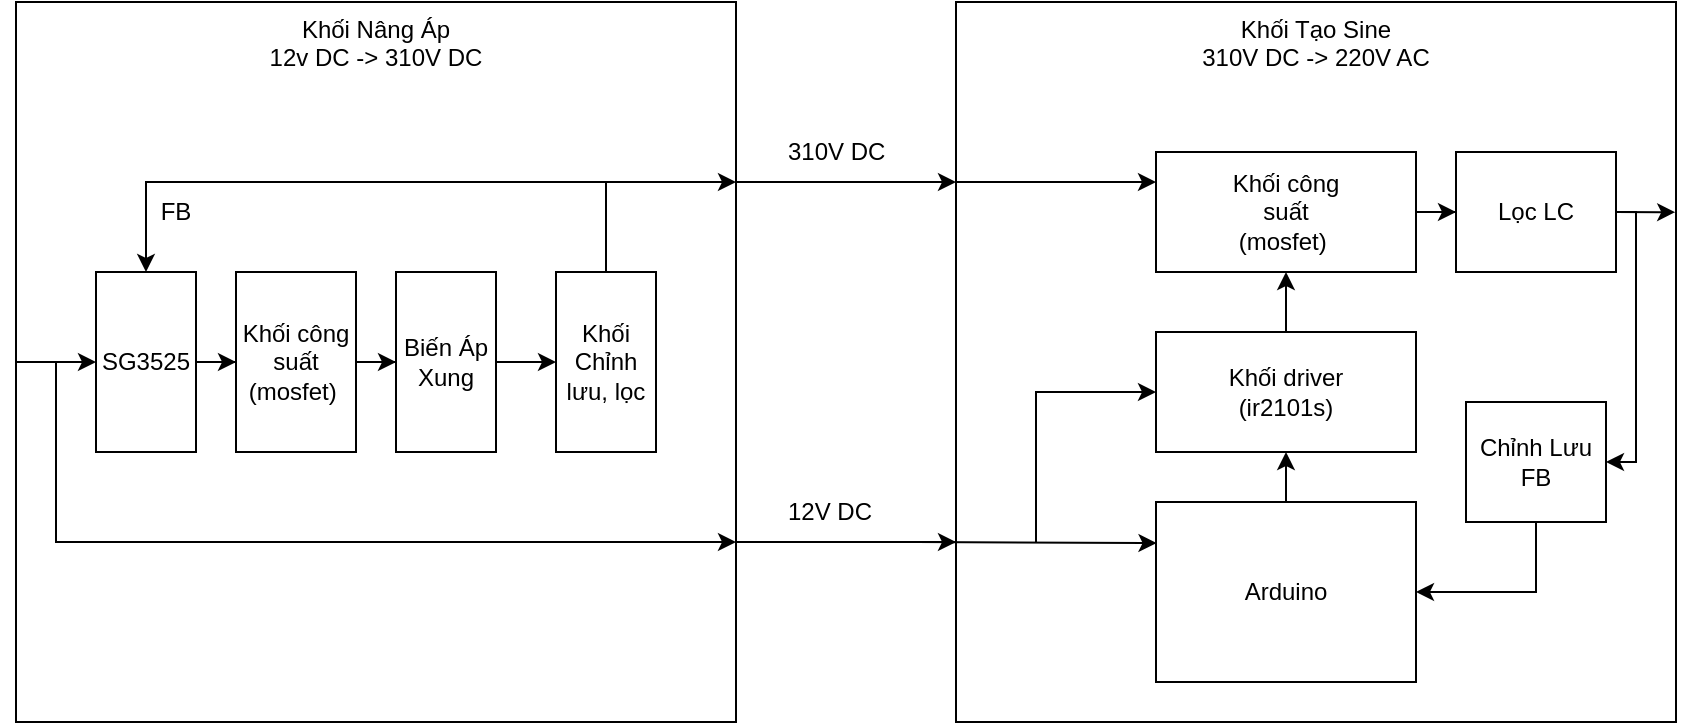 <mxfile version="24.4.8" type="github">
  <diagram name="Page-1" id="JH2ydCxVAx_GYC5Snooy">
    <mxGraphModel dx="649" dy="380" grid="1" gridSize="10" guides="1" tooltips="1" connect="1" arrows="1" fold="1" page="1" pageScale="1" pageWidth="850" pageHeight="1100" math="0" shadow="0">
      <root>
        <mxCell id="0" />
        <mxCell id="1" parent="0" />
        <mxCell id="o-LxBSnNrrlgBD5VZQkZ-1" value="Khối Nâng Áp&lt;div&gt;12v DC -&amp;gt; 310V DC&lt;/div&gt;" style="whiteSpace=wrap;html=1;aspect=fixed;verticalAlign=top;" vertex="1" parent="1">
          <mxGeometry x="30" y="200" width="360" height="360" as="geometry" />
        </mxCell>
        <mxCell id="o-LxBSnNrrlgBD5VZQkZ-2" value="Khối Tạo Sine&lt;div&gt;310V DC -&amp;gt; 220V AC&lt;/div&gt;" style="whiteSpace=wrap;html=1;aspect=fixed;verticalAlign=top;" vertex="1" parent="1">
          <mxGeometry x="500" y="200" width="360" height="360" as="geometry" />
        </mxCell>
        <mxCell id="o-LxBSnNrrlgBD5VZQkZ-3" value="" style="endArrow=classic;html=1;rounded=0;exitX=1;exitY=0.25;exitDx=0;exitDy=0;entryX=0;entryY=0.25;entryDx=0;entryDy=0;" edge="1" parent="1" source="o-LxBSnNrrlgBD5VZQkZ-1" target="o-LxBSnNrrlgBD5VZQkZ-2">
          <mxGeometry width="50" height="50" relative="1" as="geometry">
            <mxPoint x="400" y="540" as="sourcePoint" />
            <mxPoint x="450" y="490" as="targetPoint" />
          </mxGeometry>
        </mxCell>
        <mxCell id="o-LxBSnNrrlgBD5VZQkZ-4" value="310V DC" style="text;strokeColor=none;fillColor=none;align=left;verticalAlign=middle;spacingLeft=4;spacingRight=4;overflow=hidden;points=[[0,0.5],[1,0.5]];portConstraint=eastwest;rotatable=0;whiteSpace=wrap;html=1;" vertex="1" parent="1">
          <mxGeometry x="410" y="260" width="80" height="30" as="geometry" />
        </mxCell>
        <mxCell id="o-LxBSnNrrlgBD5VZQkZ-5" value="" style="endArrow=classic;html=1;rounded=0;exitX=1;exitY=0.75;exitDx=0;exitDy=0;entryX=0;entryY=0.75;entryDx=0;entryDy=0;" edge="1" parent="1" source="o-LxBSnNrrlgBD5VZQkZ-1" target="o-LxBSnNrrlgBD5VZQkZ-2">
          <mxGeometry width="50" height="50" relative="1" as="geometry">
            <mxPoint x="400" y="540" as="sourcePoint" />
            <mxPoint x="450" y="490" as="targetPoint" />
          </mxGeometry>
        </mxCell>
        <mxCell id="o-LxBSnNrrlgBD5VZQkZ-6" value="12V DC" style="text;strokeColor=none;fillColor=none;align=left;verticalAlign=middle;spacingLeft=4;spacingRight=4;overflow=hidden;points=[[0,0.5],[1,0.5]];portConstraint=eastwest;rotatable=0;whiteSpace=wrap;html=1;" vertex="1" parent="1">
          <mxGeometry x="410" y="440" width="80" height="30" as="geometry" />
        </mxCell>
        <mxCell id="o-LxBSnNrrlgBD5VZQkZ-12" style="edgeStyle=orthogonalEdgeStyle;rounded=0;orthogonalLoop=1;jettySize=auto;html=1;" edge="1" parent="1" source="o-LxBSnNrrlgBD5VZQkZ-7" target="o-LxBSnNrrlgBD5VZQkZ-8">
          <mxGeometry relative="1" as="geometry" />
        </mxCell>
        <mxCell id="o-LxBSnNrrlgBD5VZQkZ-7" value="SG3525" style="rounded=0;whiteSpace=wrap;html=1;" vertex="1" parent="1">
          <mxGeometry x="70" y="335" width="50" height="90" as="geometry" />
        </mxCell>
        <mxCell id="o-LxBSnNrrlgBD5VZQkZ-13" style="edgeStyle=orthogonalEdgeStyle;rounded=0;orthogonalLoop=1;jettySize=auto;html=1;" edge="1" parent="1" source="o-LxBSnNrrlgBD5VZQkZ-8" target="o-LxBSnNrrlgBD5VZQkZ-9">
          <mxGeometry relative="1" as="geometry" />
        </mxCell>
        <mxCell id="o-LxBSnNrrlgBD5VZQkZ-8" value="Khối công&lt;div&gt;suất&lt;/div&gt;&lt;div&gt;(mosfet)&amp;nbsp;&lt;/div&gt;" style="rounded=0;whiteSpace=wrap;html=1;" vertex="1" parent="1">
          <mxGeometry x="140" y="335" width="60" height="90" as="geometry" />
        </mxCell>
        <mxCell id="o-LxBSnNrrlgBD5VZQkZ-14" style="edgeStyle=orthogonalEdgeStyle;rounded=0;orthogonalLoop=1;jettySize=auto;html=1;entryX=0;entryY=0.5;entryDx=0;entryDy=0;" edge="1" parent="1" source="o-LxBSnNrrlgBD5VZQkZ-9" target="o-LxBSnNrrlgBD5VZQkZ-10">
          <mxGeometry relative="1" as="geometry" />
        </mxCell>
        <mxCell id="o-LxBSnNrrlgBD5VZQkZ-9" value="Biến Áp Xung" style="rounded=0;whiteSpace=wrap;html=1;" vertex="1" parent="1">
          <mxGeometry x="220" y="335" width="50" height="90" as="geometry" />
        </mxCell>
        <mxCell id="o-LxBSnNrrlgBD5VZQkZ-15" style="edgeStyle=orthogonalEdgeStyle;rounded=0;orthogonalLoop=1;jettySize=auto;html=1;entryX=1;entryY=0.25;entryDx=0;entryDy=0;" edge="1" parent="1" source="o-LxBSnNrrlgBD5VZQkZ-10" target="o-LxBSnNrrlgBD5VZQkZ-1">
          <mxGeometry relative="1" as="geometry">
            <Array as="points">
              <mxPoint x="325" y="290" />
            </Array>
          </mxGeometry>
        </mxCell>
        <mxCell id="o-LxBSnNrrlgBD5VZQkZ-16" style="edgeStyle=orthogonalEdgeStyle;rounded=0;orthogonalLoop=1;jettySize=auto;html=1;entryX=0.5;entryY=0;entryDx=0;entryDy=0;exitX=0.5;exitY=0;exitDx=0;exitDy=0;" edge="1" parent="1" source="o-LxBSnNrrlgBD5VZQkZ-10" target="o-LxBSnNrrlgBD5VZQkZ-7">
          <mxGeometry relative="1" as="geometry">
            <Array as="points">
              <mxPoint x="325" y="290" />
              <mxPoint x="95" y="290" />
            </Array>
          </mxGeometry>
        </mxCell>
        <mxCell id="o-LxBSnNrrlgBD5VZQkZ-10" value="Khối Chỉnh lưu, lọc" style="rounded=0;whiteSpace=wrap;html=1;" vertex="1" parent="1">
          <mxGeometry x="300" y="335" width="50" height="90" as="geometry" />
        </mxCell>
        <mxCell id="o-LxBSnNrrlgBD5VZQkZ-23" value="FB" style="text;html=1;align=center;verticalAlign=middle;whiteSpace=wrap;rounded=0;" vertex="1" parent="1">
          <mxGeometry x="80" y="290" width="60" height="30" as="geometry" />
        </mxCell>
        <mxCell id="o-LxBSnNrrlgBD5VZQkZ-45" value="" style="edgeStyle=orthogonalEdgeStyle;rounded=0;orthogonalLoop=1;jettySize=auto;html=1;" edge="1" parent="1" source="o-LxBSnNrrlgBD5VZQkZ-25" target="o-LxBSnNrrlgBD5VZQkZ-44">
          <mxGeometry relative="1" as="geometry" />
        </mxCell>
        <mxCell id="o-LxBSnNrrlgBD5VZQkZ-25" value="Khối công&lt;div&gt;suất&lt;/div&gt;&lt;div&gt;(mosfet)&amp;nbsp;&lt;/div&gt;" style="rounded=0;whiteSpace=wrap;html=1;" vertex="1" parent="1">
          <mxGeometry x="600" y="275" width="130" height="60" as="geometry" />
        </mxCell>
        <mxCell id="o-LxBSnNrrlgBD5VZQkZ-37" value="" style="edgeStyle=orthogonalEdgeStyle;rounded=0;orthogonalLoop=1;jettySize=auto;html=1;" edge="1" parent="1" source="o-LxBSnNrrlgBD5VZQkZ-26" target="o-LxBSnNrrlgBD5VZQkZ-34">
          <mxGeometry relative="1" as="geometry" />
        </mxCell>
        <mxCell id="o-LxBSnNrrlgBD5VZQkZ-26" value="Arduino" style="rounded=0;whiteSpace=wrap;html=1;" vertex="1" parent="1">
          <mxGeometry x="600" y="450" width="130" height="90" as="geometry" />
        </mxCell>
        <mxCell id="o-LxBSnNrrlgBD5VZQkZ-28" value="" style="endArrow=classic;html=1;rounded=0;exitX=0;exitY=0.25;exitDx=0;exitDy=0;entryX=0;entryY=0.25;entryDx=0;entryDy=0;" edge="1" parent="1" source="o-LxBSnNrrlgBD5VZQkZ-2" target="o-LxBSnNrrlgBD5VZQkZ-25">
          <mxGeometry width="50" height="50" relative="1" as="geometry">
            <mxPoint x="390" y="350" as="sourcePoint" />
            <mxPoint x="440" y="300" as="targetPoint" />
          </mxGeometry>
        </mxCell>
        <mxCell id="o-LxBSnNrrlgBD5VZQkZ-29" value="" style="endArrow=classic;html=1;rounded=0;exitX=0;exitY=0.5;exitDx=0;exitDy=0;entryX=0;entryY=0.5;entryDx=0;entryDy=0;" edge="1" parent="1" source="o-LxBSnNrrlgBD5VZQkZ-1" target="o-LxBSnNrrlgBD5VZQkZ-7">
          <mxGeometry width="50" height="50" relative="1" as="geometry">
            <mxPoint x="390" y="350" as="sourcePoint" />
            <mxPoint x="440" y="300" as="targetPoint" />
          </mxGeometry>
        </mxCell>
        <mxCell id="o-LxBSnNrrlgBD5VZQkZ-30" value="" style="endArrow=classic;html=1;rounded=0;entryX=1;entryY=0.75;entryDx=0;entryDy=0;" edge="1" parent="1" target="o-LxBSnNrrlgBD5VZQkZ-1">
          <mxGeometry width="50" height="50" relative="1" as="geometry">
            <mxPoint x="50" y="380" as="sourcePoint" />
            <mxPoint x="440" y="300" as="targetPoint" />
            <Array as="points">
              <mxPoint x="50" y="470" />
            </Array>
          </mxGeometry>
        </mxCell>
        <mxCell id="o-LxBSnNrrlgBD5VZQkZ-32" value="" style="endArrow=classic;html=1;rounded=0;entryX=0.002;entryY=0.228;entryDx=0;entryDy=0;entryPerimeter=0;" edge="1" parent="1" target="o-LxBSnNrrlgBD5VZQkZ-26">
          <mxGeometry width="50" height="50" relative="1" as="geometry">
            <mxPoint x="480" y="470" as="sourcePoint" />
            <mxPoint x="440" y="300" as="targetPoint" />
          </mxGeometry>
        </mxCell>
        <mxCell id="o-LxBSnNrrlgBD5VZQkZ-35" value="" style="edgeStyle=orthogonalEdgeStyle;rounded=0;orthogonalLoop=1;jettySize=auto;html=1;" edge="1" parent="1" source="o-LxBSnNrrlgBD5VZQkZ-34" target="o-LxBSnNrrlgBD5VZQkZ-25">
          <mxGeometry relative="1" as="geometry" />
        </mxCell>
        <mxCell id="o-LxBSnNrrlgBD5VZQkZ-34" value="Khối driver&lt;div&gt;(ir2101s)&lt;/div&gt;" style="rounded=0;whiteSpace=wrap;html=1;" vertex="1" parent="1">
          <mxGeometry x="600" y="365" width="130" height="60" as="geometry" />
        </mxCell>
        <mxCell id="o-LxBSnNrrlgBD5VZQkZ-38" value="" style="endArrow=classic;html=1;rounded=0;entryX=0;entryY=0.5;entryDx=0;entryDy=0;" edge="1" parent="1" target="o-LxBSnNrrlgBD5VZQkZ-34">
          <mxGeometry width="50" height="50" relative="1" as="geometry">
            <mxPoint x="540" y="470" as="sourcePoint" />
            <mxPoint x="400" y="330" as="targetPoint" />
            <Array as="points">
              <mxPoint x="540" y="395" />
            </Array>
          </mxGeometry>
        </mxCell>
        <mxCell id="o-LxBSnNrrlgBD5VZQkZ-46" style="edgeStyle=orthogonalEdgeStyle;rounded=0;orthogonalLoop=1;jettySize=auto;html=1;entryX=0.999;entryY=0.292;entryDx=0;entryDy=0;exitX=1;exitY=0.5;exitDx=0;exitDy=0;entryPerimeter=0;" edge="1" parent="1" source="o-LxBSnNrrlgBD5VZQkZ-44" target="o-LxBSnNrrlgBD5VZQkZ-2">
          <mxGeometry relative="1" as="geometry">
            <Array as="points">
              <mxPoint x="860" y="305" />
            </Array>
          </mxGeometry>
        </mxCell>
        <mxCell id="o-LxBSnNrrlgBD5VZQkZ-44" value="Lọc LC" style="rounded=0;whiteSpace=wrap;html=1;" vertex="1" parent="1">
          <mxGeometry x="750" y="275" width="80" height="60" as="geometry" />
        </mxCell>
        <mxCell id="o-LxBSnNrrlgBD5VZQkZ-47" value="" style="endArrow=classic;html=1;rounded=0;exitX=1;exitY=0.5;exitDx=0;exitDy=0;entryX=1;entryY=0.5;entryDx=0;entryDy=0;" edge="1" parent="1" source="o-LxBSnNrrlgBD5VZQkZ-44" target="o-LxBSnNrrlgBD5VZQkZ-48">
          <mxGeometry width="50" height="50" relative="1" as="geometry">
            <mxPoint x="840" y="310" as="sourcePoint" />
            <mxPoint x="830" y="350" as="targetPoint" />
            <Array as="points">
              <mxPoint x="840" y="305" />
              <mxPoint x="840" y="430" />
            </Array>
          </mxGeometry>
        </mxCell>
        <mxCell id="o-LxBSnNrrlgBD5VZQkZ-49" style="edgeStyle=orthogonalEdgeStyle;rounded=0;orthogonalLoop=1;jettySize=auto;html=1;entryX=1;entryY=0.5;entryDx=0;entryDy=0;exitX=0.5;exitY=1;exitDx=0;exitDy=0;" edge="1" parent="1" source="o-LxBSnNrrlgBD5VZQkZ-48" target="o-LxBSnNrrlgBD5VZQkZ-26">
          <mxGeometry relative="1" as="geometry" />
        </mxCell>
        <mxCell id="o-LxBSnNrrlgBD5VZQkZ-48" value="Chỉnh Lưu&lt;div&gt;FB&lt;/div&gt;" style="rounded=0;whiteSpace=wrap;html=1;" vertex="1" parent="1">
          <mxGeometry x="755" y="400" width="70" height="60" as="geometry" />
        </mxCell>
      </root>
    </mxGraphModel>
  </diagram>
</mxfile>
